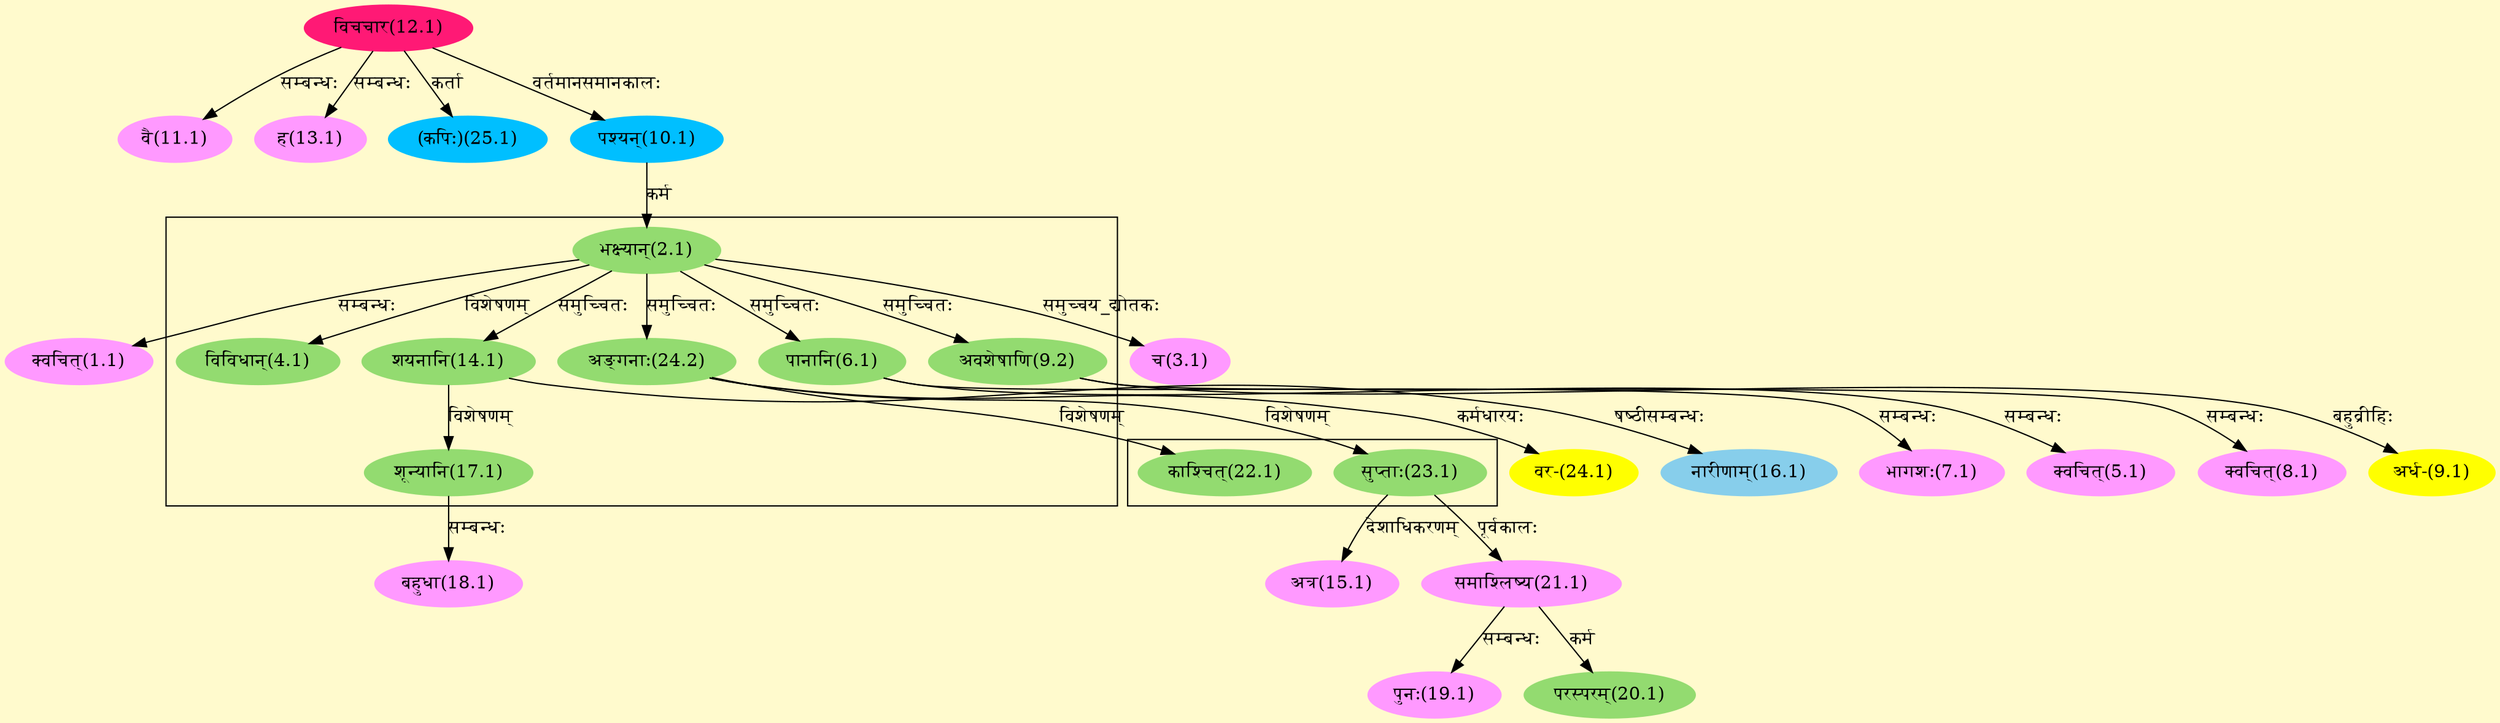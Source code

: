 digraph G{
rankdir=BT;
 compound=true;
 bgcolor="lemonchiffon1";

subgraph cluster_1{
Node4_1 [style=filled, color="#93DB70" label = "विविधान्(4.1)"]
Node2_1 [style=filled, color="#93DB70" label = "भक्ष्यान्(2.1)"]
Node6_1 [style=filled, color="#93DB70" label = "पानानि(6.1)"]
Node9_2 [style=filled, color="#93DB70" label = "अवशेषाणि(9.2)"]
Node14_1 [style=filled, color="#93DB70" label = "शयनानि(14.1)"]
Node17_1 [style=filled, color="#93DB70" label = "शून्यानि(17.1)"]
Node24_2 [style=filled, color="#93DB70" label = "अङ्गनाः(24.2)"]

}

subgraph cluster_2{
Node22_1 [style=filled, color="#93DB70" label = "काश्चित्(22.1)"]
Node24_2 [style=filled, color="#93DB70" label = "अङ्गनाः(24.2)"]
Node23_1 [style=filled, color="#93DB70" label = "सुप्ताः(23.1)"]

}
Node1_1 [style=filled, color="#FF99FF" label = "क्वचित्(1.1)"]
Node2_1 [style=filled, color="#93DB70" label = "भक्ष्यान्(2.1)"]
Node10_1 [style=filled, color="#00BFFF" label = "पश्यन्(10.1)"]
Node3_1 [style=filled, color="#FF99FF" label = "च(3.1)"]
Node5_1 [style=filled, color="#FF99FF" label = "क्वचित्(5.1)"]
Node6_1 [style=filled, color="#93DB70" label = "पानानि(6.1)"]
Node7_1 [style=filled, color="#FF99FF" label = "भागशः(7.1)"]
Node8_1 [style=filled, color="#FF99FF" label = "क्वचित्(8.1)"]
Node9_2 [style=filled, color="#93DB70" label = "अवशेषाणि(9.2)"]
Node9_1 [style=filled, color="#FFFF00" label = "अर्ध-(9.1)"]
Node12_1 [style=filled, color="#FF1975" label = "विचचार(12.1)"]
Node11_1 [style=filled, color="#FF99FF" label = "वै(11.1)"]
Node [style=filled, color="" label = "()"]
Node13_1 [style=filled, color="#FF99FF" label = "ह(13.1)"]
Node15_1 [style=filled, color="#FF99FF" label = "अत्र(15.1)"]
Node23_1 [style=filled, color="#93DB70" label = "सुप्ताः(23.1)"]
Node16_1 [style=filled, color="#87CEEB" label = "नारीणाम्(16.1)"]
Node14_1 [style=filled, color="#93DB70" label = "शयनानि(14.1)"]
Node18_1 [style=filled, color="#FF99FF" label = "बहुधा(18.1)"]
Node17_1 [style=filled, color="#93DB70" label = "शून्यानि(17.1)"]
Node19_1 [style=filled, color="#FF99FF" label = "पुनः(19.1)"]
Node21_1 [style=filled, color="#FF99FF" label = "समाश्लिष्य(21.1)"]
Node20_1 [style=filled, color="#93DB70" label = "परस्परम्(20.1)"]
Node24_1 [style=filled, color="#FFFF00" label = "वर-(24.1)"]
Node24_2 [style=filled, color="#93DB70" label = "अङ्गनाः(24.2)"]
Node25_1 [style=filled, color="#00BFFF" label = "(कपिः)(25.1)"]
/* Start of Relations section */

Node1_1 -> Node2_1 [  label="सम्बन्धः"  dir="back" ]
Node2_1 -> Node10_1 [  label="कर्म"  dir="back" ]
Node3_1 -> Node2_1 [  label="समुच्चय_द्योतकः"  dir="back" ]
Node4_1 -> Node2_1 [  label="विशेषणम्"  dir="back" ]
Node5_1 -> Node6_1 [  label="सम्बन्धः"  dir="back" ]
Node6_1 -> Node2_1 [  label="समुच्चितः"  dir="back" ]
Node7_1 -> Node6_1 [  label="सम्बन्धः"  dir="back" ]
Node8_1 -> Node9_2 [  label="सम्बन्धः"  dir="back" ]
Node9_1 -> Node9_2 [  label="बहुव्रीहिः"  dir="back" ]
Node9_2 -> Node2_1 [  label="समुच्चितः"  dir="back" ]
Node10_1 -> Node12_1 [  label="वर्तमानसमानकालः"  dir="back" ]
Node11_1 -> Node12_1 [  label="सम्बन्धः"  dir="back" ]
Node13_1 -> Node12_1 [  label="सम्बन्धः"  dir="back" ]
Node14_1 -> Node2_1 [  label="समुच्चितः"  dir="back" ]
Node15_1 -> Node23_1 [  label="देशाधिकरणम्"  dir="back" ]
Node16_1 -> Node14_1 [  label="षष्ठीसम्बन्धः"  dir="back" ]
Node17_1 -> Node14_1 [  label="विशेषणम्"  dir="back" ]
Node18_1 -> Node17_1 [  label="सम्बन्धः"  dir="back" ]
Node19_1 -> Node21_1 [  label="सम्बन्धः"  dir="back" ]
Node20_1 -> Node21_1 [  label="कर्म"  dir="back" ]
Node21_1 -> Node23_1 [  label="पूर्वकालः"  dir="back" ]
Node22_1 -> Node24_2 [  label="विशेषणम्"  dir="back" ]
Node23_1 -> Node24_2 [  label="विशेषणम्"  dir="back" ]
Node24_1 -> Node24_2 [  label="कर्मधारयः"  dir="back" ]
Node24_2 -> Node2_1 [  label="समुच्चितः"  dir="back" ]
Node25_1 -> Node12_1 [  label="कर्ता"  dir="back" ]
}
